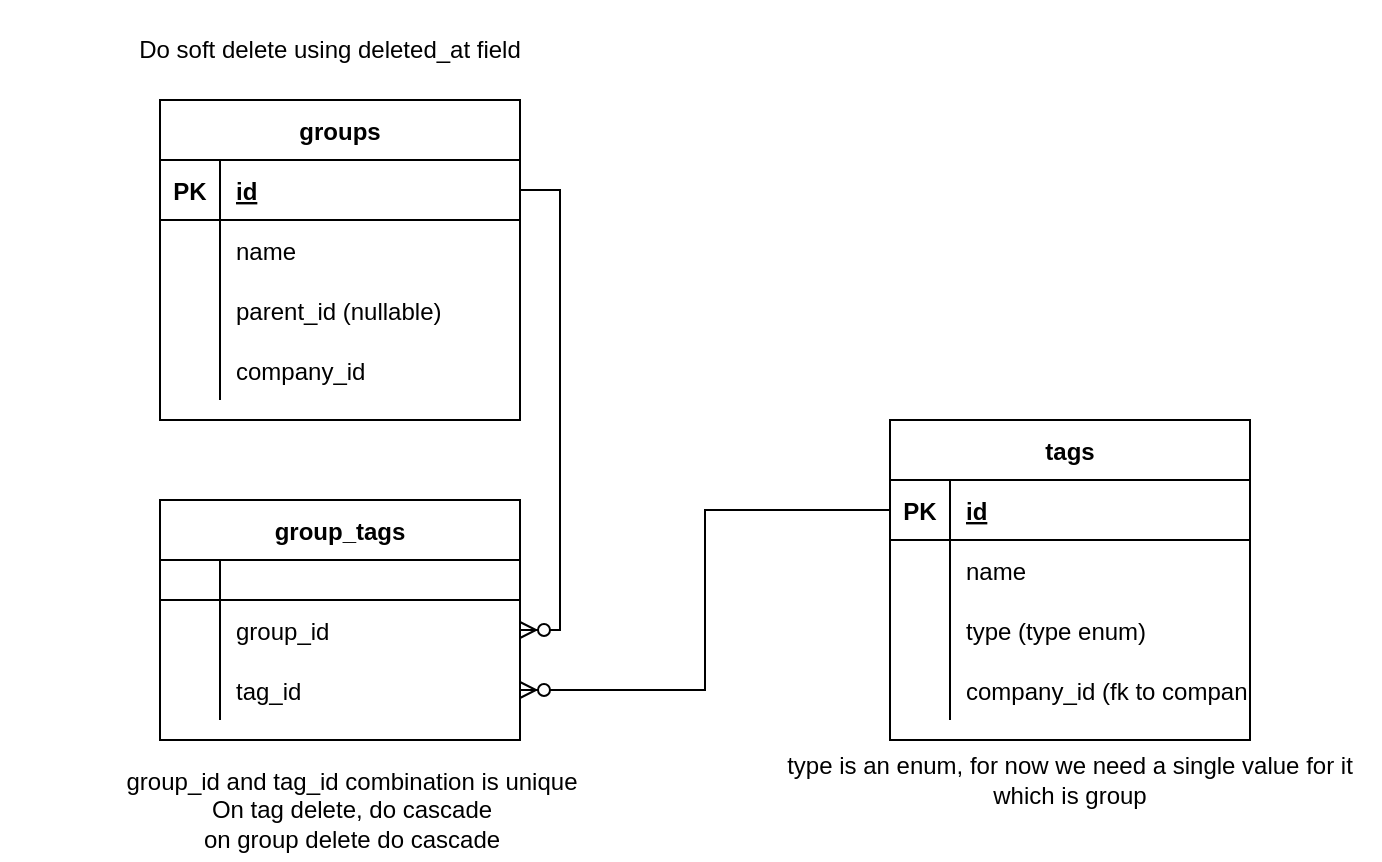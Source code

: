 <mxfile version="13.6.2" type="github"><diagram id="WL8_V_6Ke1jIwvb3oKc4" name="Page-1"><mxGraphModel dx="1249" dy="725" grid="1" gridSize="10" guides="1" tooltips="1" connect="1" arrows="1" fold="1" page="1" pageScale="1" pageWidth="827" pageHeight="1169" math="0" shadow="0"><root><mxCell id="0"/><mxCell id="1" parent="0"/><mxCell id="FwGDC5qHOAPA3JB_zr4C-1" value="groups" style="shape=table;startSize=30;container=1;collapsible=1;childLayout=tableLayout;fixedRows=1;rowLines=0;fontStyle=1;align=center;resizeLast=1;" vertex="1" parent="1"><mxGeometry x="100" y="80" width="180" height="160" as="geometry"/></mxCell><mxCell id="FwGDC5qHOAPA3JB_zr4C-2" value="" style="shape=partialRectangle;collapsible=0;dropTarget=0;pointerEvents=0;fillColor=none;top=0;left=0;bottom=1;right=0;points=[[0,0.5],[1,0.5]];portConstraint=eastwest;" vertex="1" parent="FwGDC5qHOAPA3JB_zr4C-1"><mxGeometry y="30" width="180" height="30" as="geometry"/></mxCell><mxCell id="FwGDC5qHOAPA3JB_zr4C-3" value="PK" style="shape=partialRectangle;connectable=0;fillColor=none;top=0;left=0;bottom=0;right=0;fontStyle=1;overflow=hidden;" vertex="1" parent="FwGDC5qHOAPA3JB_zr4C-2"><mxGeometry width="30" height="30" as="geometry"/></mxCell><mxCell id="FwGDC5qHOAPA3JB_zr4C-4" value="id" style="shape=partialRectangle;connectable=0;fillColor=none;top=0;left=0;bottom=0;right=0;align=left;spacingLeft=6;fontStyle=5;overflow=hidden;" vertex="1" parent="FwGDC5qHOAPA3JB_zr4C-2"><mxGeometry x="30" width="150" height="30" as="geometry"/></mxCell><mxCell id="FwGDC5qHOAPA3JB_zr4C-5" value="" style="shape=partialRectangle;collapsible=0;dropTarget=0;pointerEvents=0;fillColor=none;top=0;left=0;bottom=0;right=0;points=[[0,0.5],[1,0.5]];portConstraint=eastwest;" vertex="1" parent="FwGDC5qHOAPA3JB_zr4C-1"><mxGeometry y="60" width="180" height="30" as="geometry"/></mxCell><mxCell id="FwGDC5qHOAPA3JB_zr4C-6" value="" style="shape=partialRectangle;connectable=0;fillColor=none;top=0;left=0;bottom=0;right=0;editable=1;overflow=hidden;" vertex="1" parent="FwGDC5qHOAPA3JB_zr4C-5"><mxGeometry width="30" height="30" as="geometry"/></mxCell><mxCell id="FwGDC5qHOAPA3JB_zr4C-7" value="name" style="shape=partialRectangle;connectable=0;fillColor=none;top=0;left=0;bottom=0;right=0;align=left;spacingLeft=6;overflow=hidden;" vertex="1" parent="FwGDC5qHOAPA3JB_zr4C-5"><mxGeometry x="30" width="150" height="30" as="geometry"/></mxCell><mxCell id="FwGDC5qHOAPA3JB_zr4C-8" value="" style="shape=partialRectangle;collapsible=0;dropTarget=0;pointerEvents=0;fillColor=none;top=0;left=0;bottom=0;right=0;points=[[0,0.5],[1,0.5]];portConstraint=eastwest;" vertex="1" parent="FwGDC5qHOAPA3JB_zr4C-1"><mxGeometry y="90" width="180" height="30" as="geometry"/></mxCell><mxCell id="FwGDC5qHOAPA3JB_zr4C-9" value="" style="shape=partialRectangle;connectable=0;fillColor=none;top=0;left=0;bottom=0;right=0;editable=1;overflow=hidden;" vertex="1" parent="FwGDC5qHOAPA3JB_zr4C-8"><mxGeometry width="30" height="30" as="geometry"/></mxCell><mxCell id="FwGDC5qHOAPA3JB_zr4C-10" value="parent_id (nullable)" style="shape=partialRectangle;connectable=0;fillColor=none;top=0;left=0;bottom=0;right=0;align=left;spacingLeft=6;overflow=hidden;" vertex="1" parent="FwGDC5qHOAPA3JB_zr4C-8"><mxGeometry x="30" width="150" height="30" as="geometry"/></mxCell><mxCell id="FwGDC5qHOAPA3JB_zr4C-11" value="" style="shape=partialRectangle;collapsible=0;dropTarget=0;pointerEvents=0;fillColor=none;top=0;left=0;bottom=0;right=0;points=[[0,0.5],[1,0.5]];portConstraint=eastwest;" vertex="1" parent="FwGDC5qHOAPA3JB_zr4C-1"><mxGeometry y="120" width="180" height="30" as="geometry"/></mxCell><mxCell id="FwGDC5qHOAPA3JB_zr4C-12" value="" style="shape=partialRectangle;connectable=0;fillColor=none;top=0;left=0;bottom=0;right=0;editable=1;overflow=hidden;" vertex="1" parent="FwGDC5qHOAPA3JB_zr4C-11"><mxGeometry width="30" height="30" as="geometry"/></mxCell><mxCell id="FwGDC5qHOAPA3JB_zr4C-13" value="company_id" style="shape=partialRectangle;connectable=0;fillColor=none;top=0;left=0;bottom=0;right=0;align=left;spacingLeft=6;overflow=hidden;" vertex="1" parent="FwGDC5qHOAPA3JB_zr4C-11"><mxGeometry x="30" width="150" height="30" as="geometry"/></mxCell><mxCell id="FwGDC5qHOAPA3JB_zr4C-14" value="group_tags" style="shape=table;startSize=30;container=1;collapsible=1;childLayout=tableLayout;fixedRows=1;rowLines=0;fontStyle=1;align=center;resizeLast=1;" vertex="1" parent="1"><mxGeometry x="100" y="280" width="180" height="120" as="geometry"/></mxCell><mxCell id="FwGDC5qHOAPA3JB_zr4C-15" value="" style="shape=partialRectangle;collapsible=0;dropTarget=0;pointerEvents=0;fillColor=none;top=0;left=0;bottom=1;right=0;points=[[0,0.5],[1,0.5]];portConstraint=eastwest;" vertex="1" parent="FwGDC5qHOAPA3JB_zr4C-14"><mxGeometry y="30" width="180" height="20" as="geometry"/></mxCell><mxCell id="FwGDC5qHOAPA3JB_zr4C-16" value="" style="shape=partialRectangle;connectable=0;fillColor=none;top=0;left=0;bottom=0;right=0;fontStyle=1;overflow=hidden;" vertex="1" parent="FwGDC5qHOAPA3JB_zr4C-15"><mxGeometry width="30" height="20" as="geometry"/></mxCell><mxCell id="FwGDC5qHOAPA3JB_zr4C-17" value="" style="shape=partialRectangle;connectable=0;fillColor=none;top=0;left=0;bottom=0;right=0;align=left;spacingLeft=6;fontStyle=5;overflow=hidden;" vertex="1" parent="FwGDC5qHOAPA3JB_zr4C-15"><mxGeometry x="30" width="150" height="20" as="geometry"/></mxCell><mxCell id="FwGDC5qHOAPA3JB_zr4C-18" value="" style="shape=partialRectangle;collapsible=0;dropTarget=0;pointerEvents=0;fillColor=none;top=0;left=0;bottom=0;right=0;points=[[0,0.5],[1,0.5]];portConstraint=eastwest;" vertex="1" parent="FwGDC5qHOAPA3JB_zr4C-14"><mxGeometry y="50" width="180" height="30" as="geometry"/></mxCell><mxCell id="FwGDC5qHOAPA3JB_zr4C-19" value="" style="shape=partialRectangle;connectable=0;fillColor=none;top=0;left=0;bottom=0;right=0;editable=1;overflow=hidden;" vertex="1" parent="FwGDC5qHOAPA3JB_zr4C-18"><mxGeometry width="30" height="30" as="geometry"/></mxCell><mxCell id="FwGDC5qHOAPA3JB_zr4C-20" value="group_id" style="shape=partialRectangle;connectable=0;fillColor=none;top=0;left=0;bottom=0;right=0;align=left;spacingLeft=6;overflow=hidden;" vertex="1" parent="FwGDC5qHOAPA3JB_zr4C-18"><mxGeometry x="30" width="150" height="30" as="geometry"/></mxCell><mxCell id="FwGDC5qHOAPA3JB_zr4C-21" value="" style="shape=partialRectangle;collapsible=0;dropTarget=0;pointerEvents=0;fillColor=none;top=0;left=0;bottom=0;right=0;points=[[0,0.5],[1,0.5]];portConstraint=eastwest;" vertex="1" parent="FwGDC5qHOAPA3JB_zr4C-14"><mxGeometry y="80" width="180" height="30" as="geometry"/></mxCell><mxCell id="FwGDC5qHOAPA3JB_zr4C-22" value="" style="shape=partialRectangle;connectable=0;fillColor=none;top=0;left=0;bottom=0;right=0;editable=1;overflow=hidden;" vertex="1" parent="FwGDC5qHOAPA3JB_zr4C-21"><mxGeometry width="30" height="30" as="geometry"/></mxCell><mxCell id="FwGDC5qHOAPA3JB_zr4C-23" value="tag_id" style="shape=partialRectangle;connectable=0;fillColor=none;top=0;left=0;bottom=0;right=0;align=left;spacingLeft=6;overflow=hidden;" vertex="1" parent="FwGDC5qHOAPA3JB_zr4C-21"><mxGeometry x="30" width="150" height="30" as="geometry"/></mxCell><mxCell id="FwGDC5qHOAPA3JB_zr4C-29" style="edgeStyle=orthogonalEdgeStyle;rounded=0;orthogonalLoop=1;jettySize=auto;html=1;exitX=1;exitY=0.5;exitDx=0;exitDy=0;entryX=1;entryY=0.5;entryDx=0;entryDy=0;endArrow=ERzeroToMany;endFill=1;" edge="1" parent="1" source="FwGDC5qHOAPA3JB_zr4C-2" target="FwGDC5qHOAPA3JB_zr4C-18"><mxGeometry relative="1" as="geometry"/></mxCell><mxCell id="FwGDC5qHOAPA3JB_zr4C-46" value="group_id and tag_id combination is unique&lt;br&gt;On tag delete, do cascade&lt;br&gt;on group delete do cascade" style="text;html=1;strokeColor=none;fillColor=none;align=center;verticalAlign=middle;whiteSpace=wrap;rounded=0;" vertex="1" parent="1"><mxGeometry x="31" y="410" width="330" height="50" as="geometry"/></mxCell><mxCell id="FwGDC5qHOAPA3JB_zr4C-47" style="edgeStyle=orthogonalEdgeStyle;rounded=0;orthogonalLoop=1;jettySize=auto;html=1;exitX=0;exitY=0.5;exitDx=0;exitDy=0;entryX=1;entryY=0.5;entryDx=0;entryDy=0;endArrow=ERzeroToMany;endFill=1;" edge="1" parent="1" source="FwGDC5qHOAPA3JB_zr4C-31" target="FwGDC5qHOAPA3JB_zr4C-21"><mxGeometry relative="1" as="geometry"/></mxCell><mxCell id="FwGDC5qHOAPA3JB_zr4C-48" value="type is an enum, for now we need a single value for it which is group" style="text;html=1;strokeColor=none;fillColor=none;align=center;verticalAlign=middle;whiteSpace=wrap;rounded=0;" vertex="1" parent="1"><mxGeometry x="400" y="410" width="310" height="20" as="geometry"/></mxCell><mxCell id="FwGDC5qHOAPA3JB_zr4C-51" value="Do soft delete using deleted_at field" style="text;html=1;strokeColor=none;fillColor=none;align=center;verticalAlign=middle;whiteSpace=wrap;rounded=0;" vertex="1" parent="1"><mxGeometry x="20" y="30" width="330" height="50" as="geometry"/></mxCell><mxCell id="FwGDC5qHOAPA3JB_zr4C-30" value="tags" style="shape=table;startSize=30;container=1;collapsible=1;childLayout=tableLayout;fixedRows=1;rowLines=0;fontStyle=1;align=center;resizeLast=1;" vertex="1" parent="1"><mxGeometry x="465" y="240" width="180" height="160" as="geometry"/></mxCell><mxCell id="FwGDC5qHOAPA3JB_zr4C-31" value="" style="shape=partialRectangle;collapsible=0;dropTarget=0;pointerEvents=0;fillColor=none;top=0;left=0;bottom=1;right=0;points=[[0,0.5],[1,0.5]];portConstraint=eastwest;" vertex="1" parent="FwGDC5qHOAPA3JB_zr4C-30"><mxGeometry y="30" width="180" height="30" as="geometry"/></mxCell><mxCell id="FwGDC5qHOAPA3JB_zr4C-32" value="PK" style="shape=partialRectangle;connectable=0;fillColor=none;top=0;left=0;bottom=0;right=0;fontStyle=1;overflow=hidden;" vertex="1" parent="FwGDC5qHOAPA3JB_zr4C-31"><mxGeometry width="30" height="30" as="geometry"/></mxCell><mxCell id="FwGDC5qHOAPA3JB_zr4C-33" value="id" style="shape=partialRectangle;connectable=0;fillColor=none;top=0;left=0;bottom=0;right=0;align=left;spacingLeft=6;fontStyle=5;overflow=hidden;" vertex="1" parent="FwGDC5qHOAPA3JB_zr4C-31"><mxGeometry x="30" width="150" height="30" as="geometry"/></mxCell><mxCell id="FwGDC5qHOAPA3JB_zr4C-34" value="" style="shape=partialRectangle;collapsible=0;dropTarget=0;pointerEvents=0;fillColor=none;top=0;left=0;bottom=0;right=0;points=[[0,0.5],[1,0.5]];portConstraint=eastwest;" vertex="1" parent="FwGDC5qHOAPA3JB_zr4C-30"><mxGeometry y="60" width="180" height="30" as="geometry"/></mxCell><mxCell id="FwGDC5qHOAPA3JB_zr4C-35" value="" style="shape=partialRectangle;connectable=0;fillColor=none;top=0;left=0;bottom=0;right=0;editable=1;overflow=hidden;" vertex="1" parent="FwGDC5qHOAPA3JB_zr4C-34"><mxGeometry width="30" height="30" as="geometry"/></mxCell><mxCell id="FwGDC5qHOAPA3JB_zr4C-36" value="name" style="shape=partialRectangle;connectable=0;fillColor=none;top=0;left=0;bottom=0;right=0;align=left;spacingLeft=6;overflow=hidden;" vertex="1" parent="FwGDC5qHOAPA3JB_zr4C-34"><mxGeometry x="30" width="150" height="30" as="geometry"/></mxCell><mxCell id="FwGDC5qHOAPA3JB_zr4C-37" value="" style="shape=partialRectangle;collapsible=0;dropTarget=0;pointerEvents=0;fillColor=none;top=0;left=0;bottom=0;right=0;points=[[0,0.5],[1,0.5]];portConstraint=eastwest;" vertex="1" parent="FwGDC5qHOAPA3JB_zr4C-30"><mxGeometry y="90" width="180" height="30" as="geometry"/></mxCell><mxCell id="FwGDC5qHOAPA3JB_zr4C-38" value="" style="shape=partialRectangle;connectable=0;fillColor=none;top=0;left=0;bottom=0;right=0;editable=1;overflow=hidden;" vertex="1" parent="FwGDC5qHOAPA3JB_zr4C-37"><mxGeometry width="30" height="30" as="geometry"/></mxCell><mxCell id="FwGDC5qHOAPA3JB_zr4C-39" value="type (type enum)" style="shape=partialRectangle;connectable=0;fillColor=none;top=0;left=0;bottom=0;right=0;align=left;spacingLeft=6;overflow=hidden;" vertex="1" parent="FwGDC5qHOAPA3JB_zr4C-37"><mxGeometry x="30" width="150" height="30" as="geometry"/></mxCell><mxCell id="FwGDC5qHOAPA3JB_zr4C-40" value="" style="shape=partialRectangle;collapsible=0;dropTarget=0;pointerEvents=0;fillColor=none;top=0;left=0;bottom=0;right=0;points=[[0,0.5],[1,0.5]];portConstraint=eastwest;" vertex="1" parent="FwGDC5qHOAPA3JB_zr4C-30"><mxGeometry y="120" width="180" height="30" as="geometry"/></mxCell><mxCell id="FwGDC5qHOAPA3JB_zr4C-41" value="" style="shape=partialRectangle;connectable=0;fillColor=none;top=0;left=0;bottom=0;right=0;editable=1;overflow=hidden;" vertex="1" parent="FwGDC5qHOAPA3JB_zr4C-40"><mxGeometry width="30" height="30" as="geometry"/></mxCell><mxCell id="FwGDC5qHOAPA3JB_zr4C-42" value="company_id (fk to companies)" style="shape=partialRectangle;connectable=0;fillColor=none;top=0;left=0;bottom=0;right=0;align=left;spacingLeft=6;overflow=hidden;" vertex="1" parent="FwGDC5qHOAPA3JB_zr4C-40"><mxGeometry x="30" width="150" height="30" as="geometry"/></mxCell></root></mxGraphModel></diagram></mxfile>